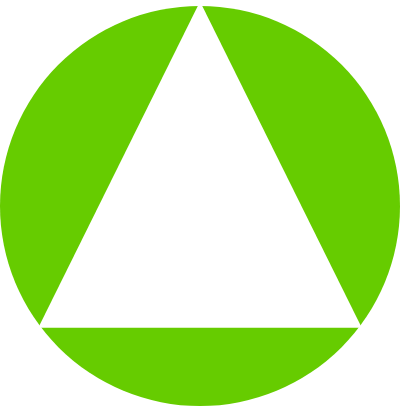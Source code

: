 <mxfile version="21.7.2" type="device">
  <diagram name="Page-1" id="fCasf8koWe8ImxkMl9RP">
    <mxGraphModel dx="1499" dy="1003" grid="1" gridSize="10" guides="1" tooltips="1" connect="1" arrows="1" fold="1" page="1" pageScale="1" pageWidth="850" pageHeight="1100" math="0" shadow="0">
      <root>
        <mxCell id="0" />
        <mxCell id="1" parent="0" />
        <mxCell id="oh0SNRpLHBO2t_VoiP5i-1" value="" style="ellipse;whiteSpace=wrap;html=1;aspect=fixed;fillColor=#66CC00;strokeColor=none;" vertex="1" parent="1">
          <mxGeometry x="280" y="360" width="200" height="200" as="geometry" />
        </mxCell>
        <mxCell id="oh0SNRpLHBO2t_VoiP5i-2" value="" style="triangle;whiteSpace=wrap;html=1;strokeColor=none;rotation=-90;" vertex="1" parent="1">
          <mxGeometry x="298.45" y="358.45" width="163.12" height="161.75" as="geometry" />
        </mxCell>
      </root>
    </mxGraphModel>
  </diagram>
</mxfile>
